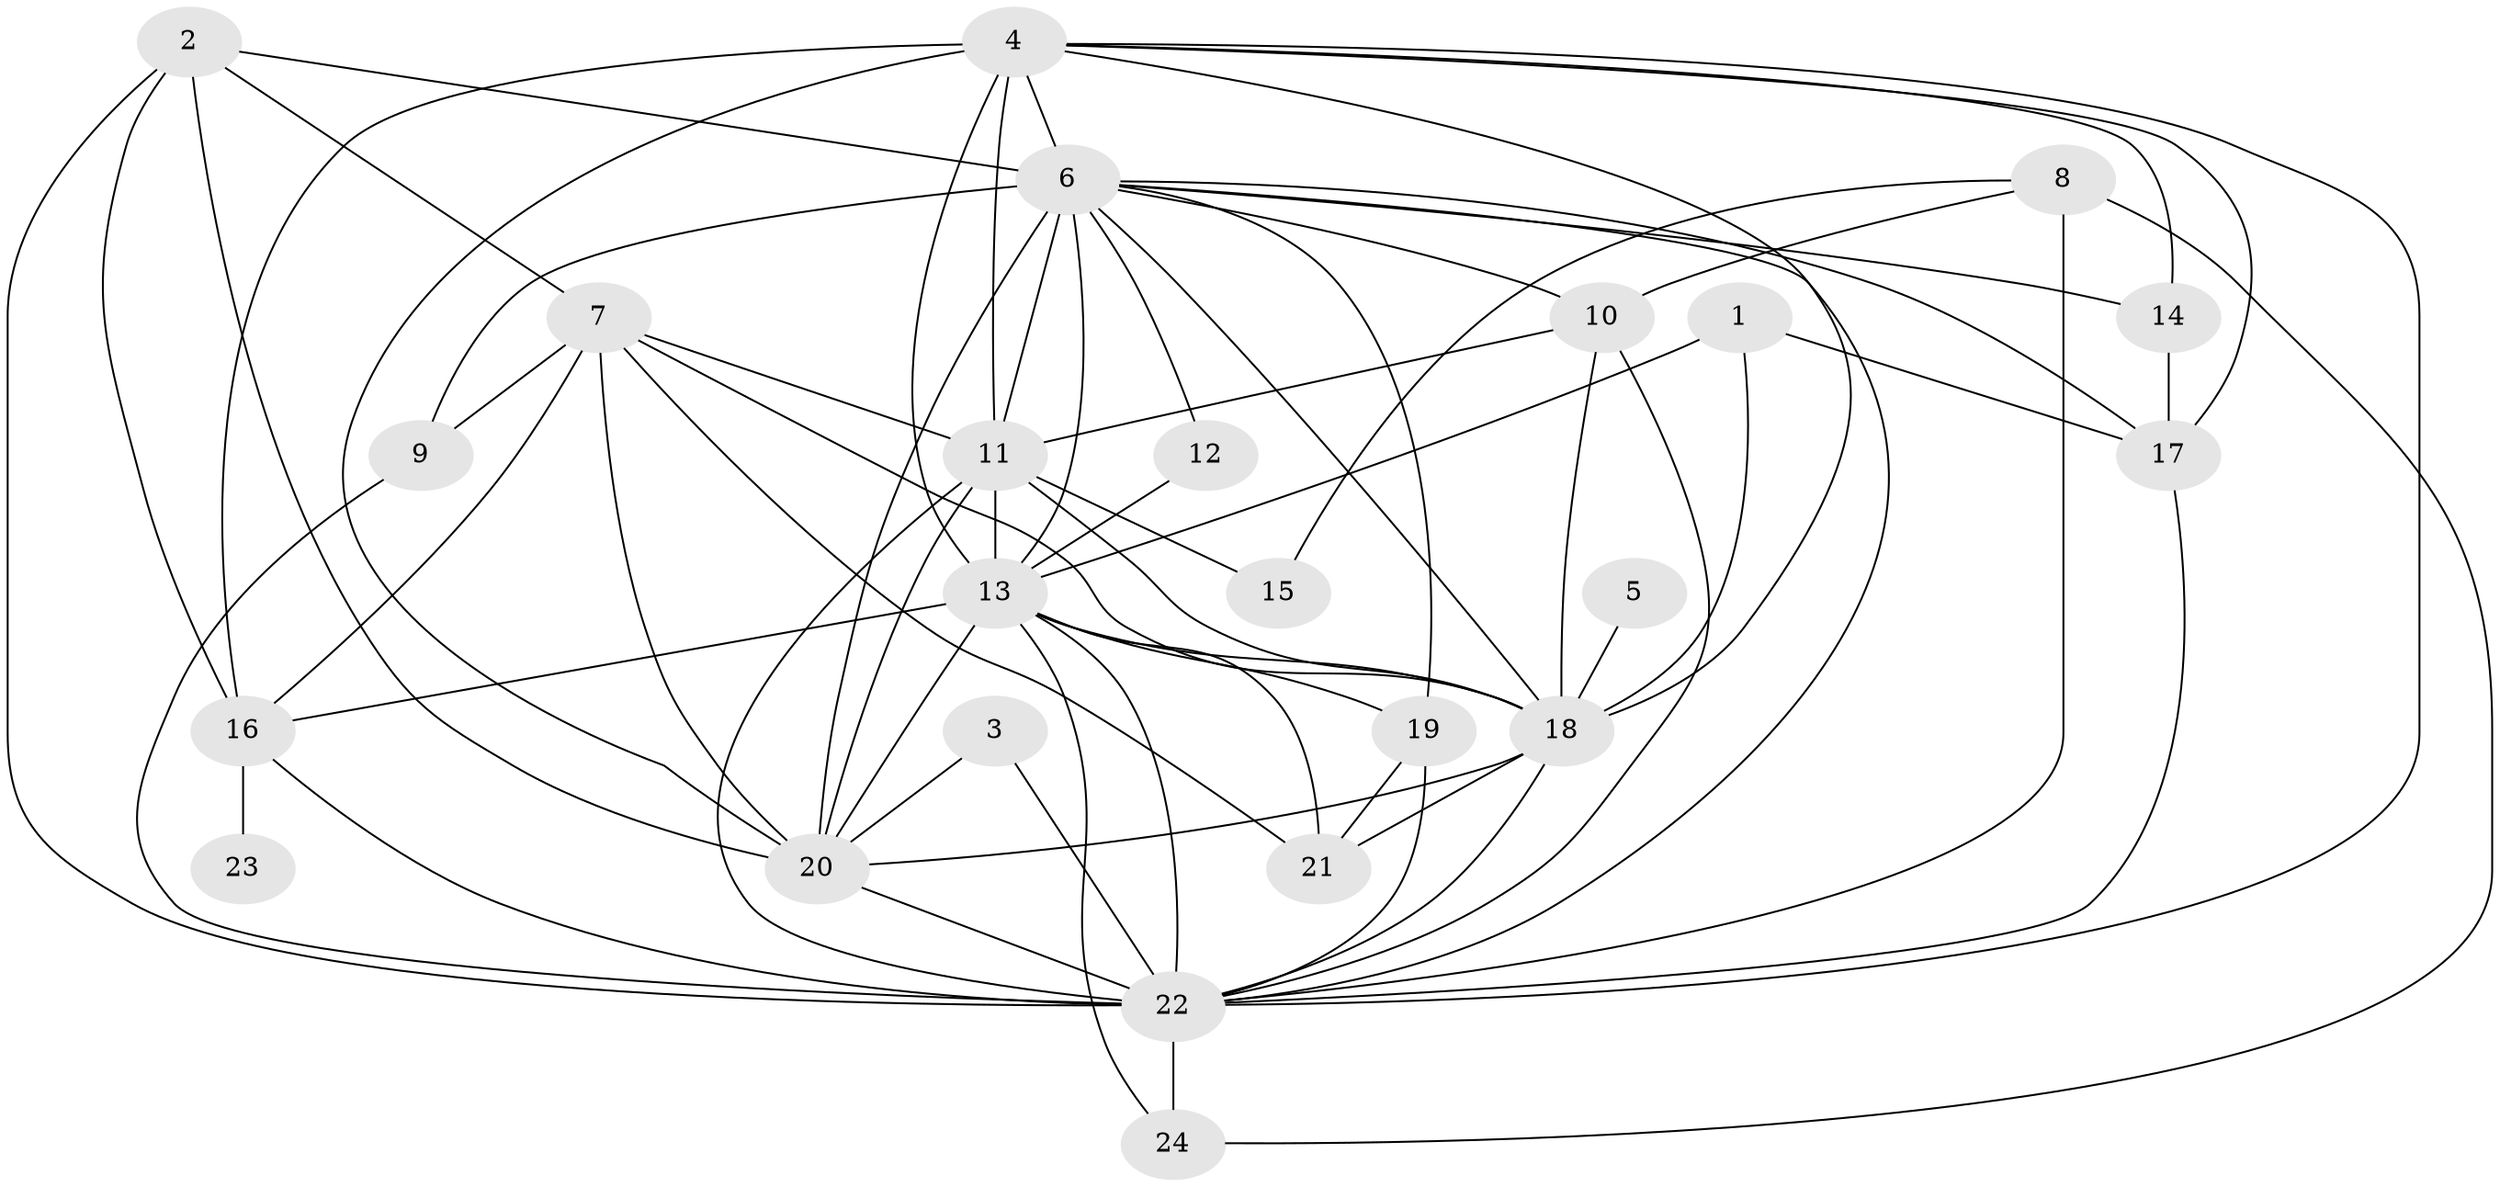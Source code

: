 // original degree distribution, {14: 0.02531645569620253, 18: 0.012658227848101266, 23: 0.012658227848101266, 20: 0.02531645569620253, 17: 0.012658227848101266, 16: 0.012658227848101266, 13: 0.012658227848101266, 21: 0.012658227848101266, 10: 0.012658227848101266, 4: 0.10126582278481013, 3: 0.16455696202531644, 5: 0.0379746835443038, 2: 0.5443037974683544, 8: 0.012658227848101266}
// Generated by graph-tools (version 1.1) at 2025/36/03/04/25 23:36:21]
// undirected, 24 vertices, 69 edges
graph export_dot {
  node [color=gray90,style=filled];
  1;
  2;
  3;
  4;
  5;
  6;
  7;
  8;
  9;
  10;
  11;
  12;
  13;
  14;
  15;
  16;
  17;
  18;
  19;
  20;
  21;
  22;
  23;
  24;
  1 -- 13 [weight=1.0];
  1 -- 17 [weight=1.0];
  1 -- 18 [weight=1.0];
  2 -- 6 [weight=2.0];
  2 -- 7 [weight=1.0];
  2 -- 16 [weight=1.0];
  2 -- 20 [weight=1.0];
  2 -- 22 [weight=1.0];
  3 -- 20 [weight=1.0];
  3 -- 22 [weight=1.0];
  4 -- 6 [weight=2.0];
  4 -- 11 [weight=2.0];
  4 -- 13 [weight=1.0];
  4 -- 14 [weight=1.0];
  4 -- 16 [weight=1.0];
  4 -- 17 [weight=1.0];
  4 -- 18 [weight=1.0];
  4 -- 20 [weight=3.0];
  4 -- 22 [weight=2.0];
  5 -- 18 [weight=1.0];
  6 -- 9 [weight=2.0];
  6 -- 10 [weight=1.0];
  6 -- 11 [weight=6.0];
  6 -- 12 [weight=3.0];
  6 -- 13 [weight=2.0];
  6 -- 14 [weight=1.0];
  6 -- 17 [weight=1.0];
  6 -- 18 [weight=2.0];
  6 -- 19 [weight=1.0];
  6 -- 20 [weight=4.0];
  6 -- 22 [weight=4.0];
  7 -- 9 [weight=2.0];
  7 -- 11 [weight=1.0];
  7 -- 16 [weight=1.0];
  7 -- 18 [weight=1.0];
  7 -- 20 [weight=1.0];
  7 -- 21 [weight=2.0];
  8 -- 10 [weight=1.0];
  8 -- 15 [weight=1.0];
  8 -- 22 [weight=2.0];
  8 -- 24 [weight=1.0];
  9 -- 22 [weight=3.0];
  10 -- 11 [weight=2.0];
  10 -- 18 [weight=1.0];
  10 -- 22 [weight=1.0];
  11 -- 13 [weight=3.0];
  11 -- 15 [weight=1.0];
  11 -- 18 [weight=4.0];
  11 -- 20 [weight=3.0];
  11 -- 22 [weight=5.0];
  12 -- 13 [weight=4.0];
  13 -- 16 [weight=2.0];
  13 -- 18 [weight=1.0];
  13 -- 19 [weight=1.0];
  13 -- 20 [weight=2.0];
  13 -- 21 [weight=1.0];
  13 -- 22 [weight=3.0];
  13 -- 24 [weight=1.0];
  14 -- 17 [weight=1.0];
  16 -- 22 [weight=1.0];
  16 -- 23 [weight=1.0];
  17 -- 22 [weight=1.0];
  18 -- 20 [weight=2.0];
  18 -- 21 [weight=1.0];
  18 -- 22 [weight=2.0];
  19 -- 21 [weight=1.0];
  19 -- 22 [weight=2.0];
  20 -- 22 [weight=3.0];
  22 -- 24 [weight=2.0];
}
